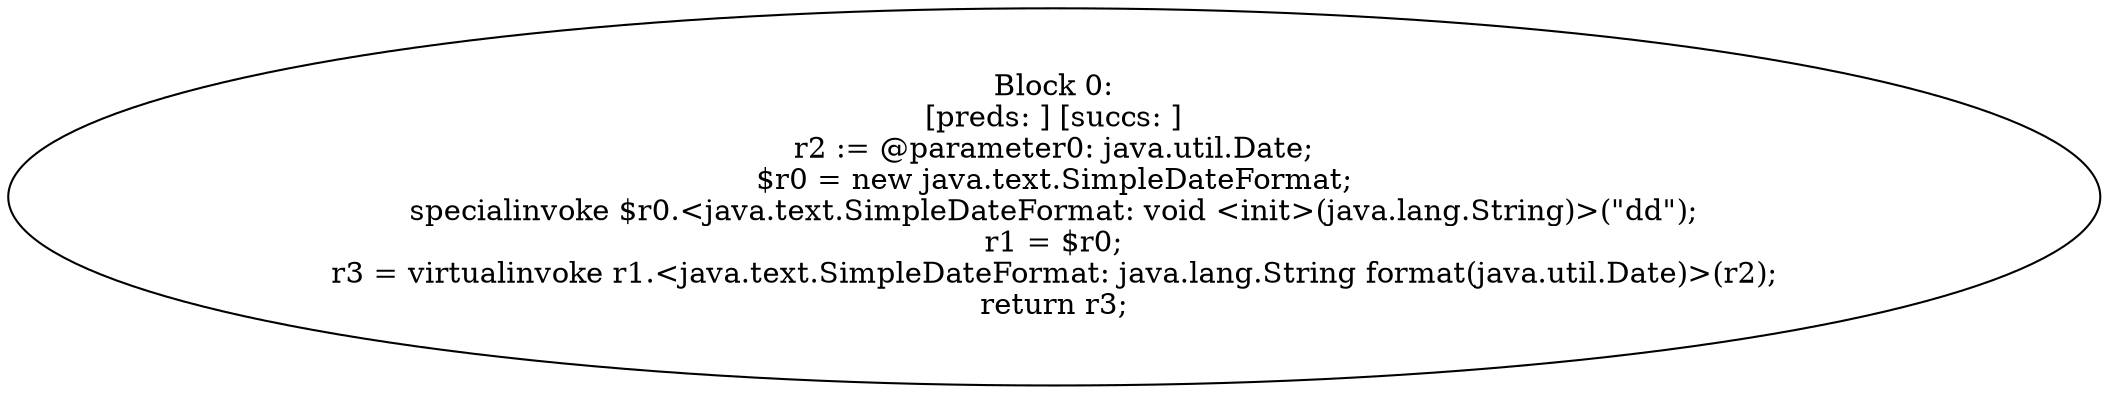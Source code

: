digraph "unitGraph" {
    "Block 0:
[preds: ] [succs: ]
r2 := @parameter0: java.util.Date;
$r0 = new java.text.SimpleDateFormat;
specialinvoke $r0.<java.text.SimpleDateFormat: void <init>(java.lang.String)>(\"dd\");
r1 = $r0;
r3 = virtualinvoke r1.<java.text.SimpleDateFormat: java.lang.String format(java.util.Date)>(r2);
return r3;
"
}
